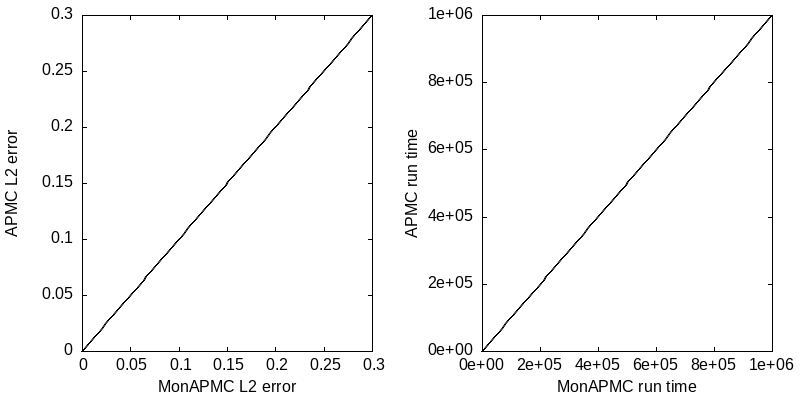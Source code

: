 output_path=ARG1
datafile=ARG2

set datafile separator ","

set terminal png truecolor size 800,400 font ',12'
set output output_path
set style fill solid 1.0

set key off

set multiplot layout 1,2

set ylabel "APMC L2 error"
set xlabel "MonAPMC L2 error"

set yrange [0:0.3]
set xrange [0:0.3]

set style data circles 
set style circle radius screen 0.003 nowedge noclip 
set style fill transparent solid 1 noborder

plot datafile using "compL2MonApmc":"compL2Apmc" lc 3, \
     x with line lc black lw 2

set ylabel "APMC run time"
set xlabel "MonAPMC run time"

set yrange [0:1e6]
set xrange [0:1e6]

set xtics format "%.0e"
set ytics format "%.0e"

plot datafile using "compTimeMonApmc":"compTimeApmc" lc 3, \
     x with line lc black lw 2


